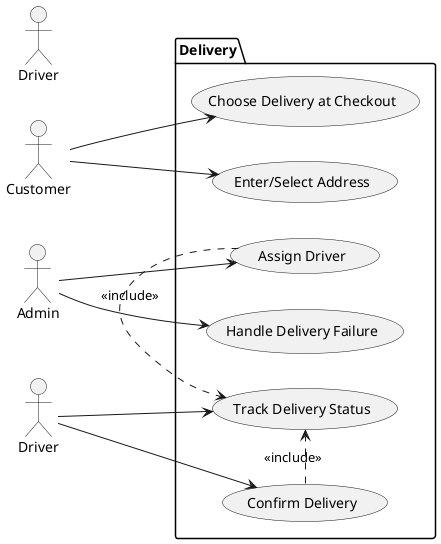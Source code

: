 @startuml UC_Delivery
left to right direction
actor Customer as Buyer
actor Driver as DeliveryDriver
actor Admin as SysAdmin

package "Delivery" {
  usecase "Choose Delivery at Checkout" as UC_ChooseDelivery
  usecase "Enter/Select Address" as UC_Address
  usecase "Assign Driver" as UC_AssignDriver
  usecase "Track Delivery Status" as UC_Track
  usecase "Confirm Delivery" as UC_ConfirmDel
  usecase "Handle Delivery Failure" as UC_DelFail
}

Buyer --> UC_ChooseDelivery
Buyer --> UC_Address
Driver --> UC_Track
Driver --> UC_ConfirmDel

SysAdmin --> UC_AssignDriver
SysAdmin --> UC_DelFail

UC_AssignDriver .> UC_Track : <<include>>
UC_ConfirmDel .> UC_Track : <<include>>
@enduml

